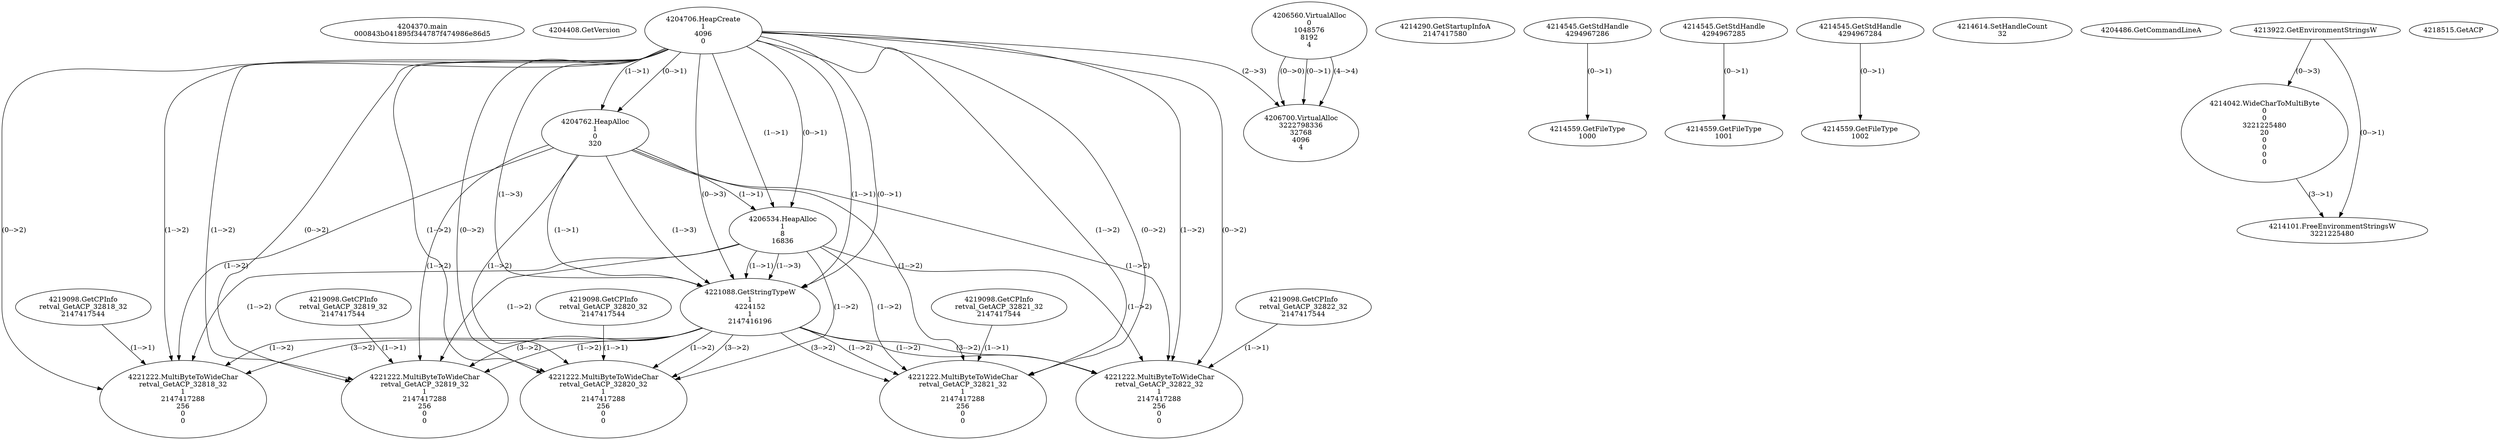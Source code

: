 // Global SCDG with merge call
digraph {
	0 [label="4204370.main
000843b041895f344787f474986e86d5"]
	1 [label="4204408.GetVersion
"]
	2 [label="4204706.HeapCreate
1
4096
0"]
	3 [label="4204762.HeapAlloc
1
0
320"]
	2 -> 3 [label="(1-->1)"]
	2 -> 3 [label="(0-->1)"]
	4 [label="4206534.HeapAlloc
1
8
16836"]
	2 -> 4 [label="(1-->1)"]
	2 -> 4 [label="(0-->1)"]
	3 -> 4 [label="(1-->1)"]
	5 [label="4206560.VirtualAlloc
0
1048576
8192
4"]
	6 [label="4206700.VirtualAlloc
3222798336
32768
4096
4"]
	5 -> 6 [label="(0-->1)"]
	2 -> 6 [label="(2-->3)"]
	5 -> 6 [label="(4-->4)"]
	5 -> 6 [label="(0-->0)"]
	7 [label="4214290.GetStartupInfoA
2147417580"]
	8 [label="4214545.GetStdHandle
4294967286"]
	9 [label="4214559.GetFileType
1000"]
	8 -> 9 [label="(0-->1)"]
	10 [label="4214545.GetStdHandle
4294967285"]
	11 [label="4214559.GetFileType
1001"]
	10 -> 11 [label="(0-->1)"]
	12 [label="4214545.GetStdHandle
4294967284"]
	13 [label="4214559.GetFileType
1002"]
	12 -> 13 [label="(0-->1)"]
	14 [label="4214614.SetHandleCount
32"]
	15 [label="4204486.GetCommandLineA
"]
	16 [label="4213922.GetEnvironmentStringsW
"]
	17 [label="4214042.WideCharToMultiByte
0
0
3221225480
20
0
0
0
0"]
	16 -> 17 [label="(0-->3)"]
	18 [label="4214101.FreeEnvironmentStringsW
3221225480"]
	16 -> 18 [label="(0-->1)"]
	17 -> 18 [label="(3-->1)"]
	19 [label="4218515.GetACP
"]
	20 [label="4219098.GetCPInfo
retval_GetACP_32818_32
2147417544"]
	21 [label="4221088.GetStringTypeW
1
4224152
1
2147416196"]
	2 -> 21 [label="(1-->1)"]
	2 -> 21 [label="(0-->1)"]
	3 -> 21 [label="(1-->1)"]
	4 -> 21 [label="(1-->1)"]
	2 -> 21 [label="(1-->3)"]
	2 -> 21 [label="(0-->3)"]
	3 -> 21 [label="(1-->3)"]
	4 -> 21 [label="(1-->3)"]
	22 [label="4221222.MultiByteToWideChar
retval_GetACP_32818_32
1
2147417288
256
0
0"]
	20 -> 22 [label="(1-->1)"]
	2 -> 22 [label="(1-->2)"]
	2 -> 22 [label="(0-->2)"]
	3 -> 22 [label="(1-->2)"]
	4 -> 22 [label="(1-->2)"]
	21 -> 22 [label="(1-->2)"]
	21 -> 22 [label="(3-->2)"]
	23 [label="4219098.GetCPInfo
retval_GetACP_32819_32
2147417544"]
	24 [label="4221222.MultiByteToWideChar
retval_GetACP_32819_32
1
2147417288
256
0
0"]
	23 -> 24 [label="(1-->1)"]
	2 -> 24 [label="(1-->2)"]
	2 -> 24 [label="(0-->2)"]
	3 -> 24 [label="(1-->2)"]
	4 -> 24 [label="(1-->2)"]
	21 -> 24 [label="(1-->2)"]
	21 -> 24 [label="(3-->2)"]
	25 [label="4219098.GetCPInfo
retval_GetACP_32820_32
2147417544"]
	26 [label="4221222.MultiByteToWideChar
retval_GetACP_32820_32
1
2147417288
256
0
0"]
	25 -> 26 [label="(1-->1)"]
	2 -> 26 [label="(1-->2)"]
	2 -> 26 [label="(0-->2)"]
	3 -> 26 [label="(1-->2)"]
	4 -> 26 [label="(1-->2)"]
	21 -> 26 [label="(1-->2)"]
	21 -> 26 [label="(3-->2)"]
	27 [label="4219098.GetCPInfo
retval_GetACP_32821_32
2147417544"]
	28 [label="4221222.MultiByteToWideChar
retval_GetACP_32821_32
1
2147417288
256
0
0"]
	27 -> 28 [label="(1-->1)"]
	2 -> 28 [label="(1-->2)"]
	2 -> 28 [label="(0-->2)"]
	3 -> 28 [label="(1-->2)"]
	4 -> 28 [label="(1-->2)"]
	21 -> 28 [label="(1-->2)"]
	21 -> 28 [label="(3-->2)"]
	29 [label="4219098.GetCPInfo
retval_GetACP_32822_32
2147417544"]
	30 [label="4221222.MultiByteToWideChar
retval_GetACP_32822_32
1
2147417288
256
0
0"]
	29 -> 30 [label="(1-->1)"]
	2 -> 30 [label="(1-->2)"]
	2 -> 30 [label="(0-->2)"]
	3 -> 30 [label="(1-->2)"]
	4 -> 30 [label="(1-->2)"]
	21 -> 30 [label="(1-->2)"]
	21 -> 30 [label="(3-->2)"]
}
